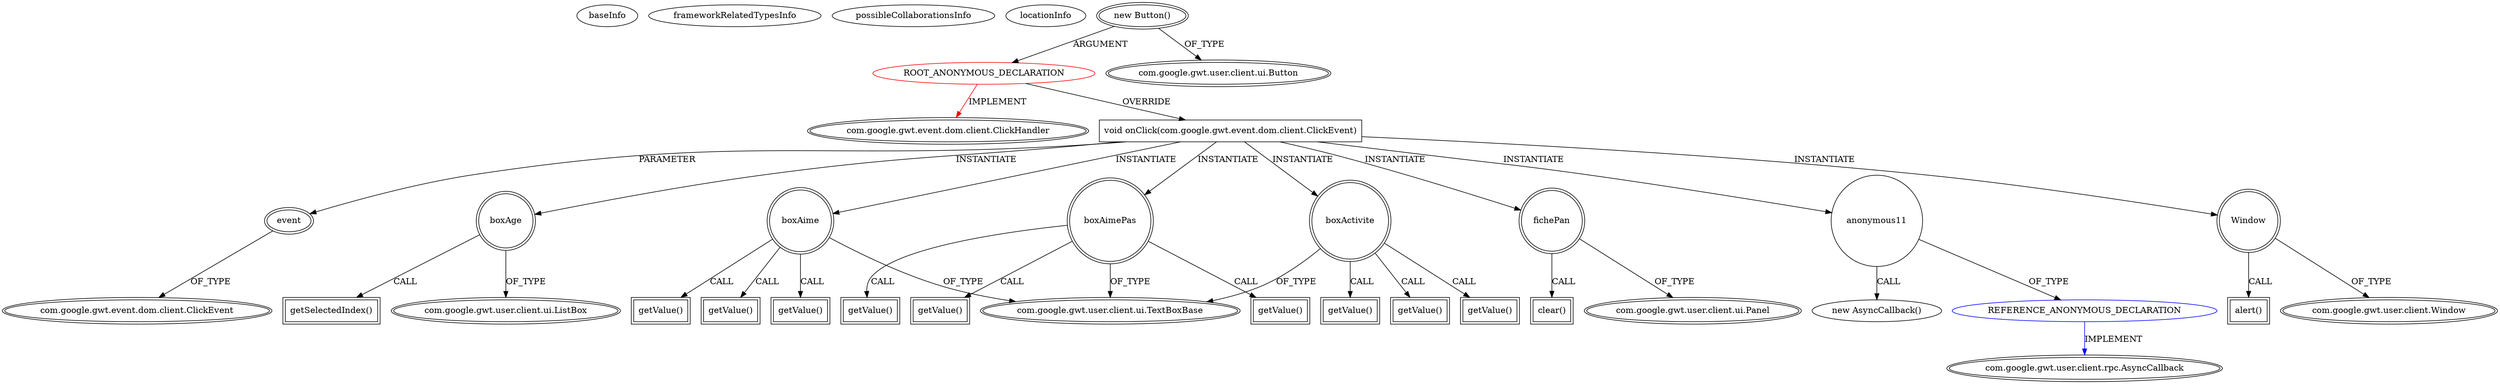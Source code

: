 digraph {
baseInfo[graphId=279,category="extension_graph",isAnonymous=true,possibleRelation=true]
frameworkRelatedTypesInfo[0="com.google.gwt.event.dom.client.ClickHandler"]
possibleCollaborationsInfo[0="279~OVERRIDING_METHOD_DECLARATION-INSTANTIATION-~com.google.gwt.event.dom.client.ClickHandler ~com.google.gwt.user.client.rpc.AsyncCallback ~true~true"]
locationInfo[projectName="MainMain-ChatCafeine",filePath="/MainMain-ChatCafeine/ChatCafeine-master/ChatCafeine/src/sources/client/vue/profil/ProfilPanel.java",contextSignature="void configModifPan()",graphId="279"]
0[label="ROOT_ANONYMOUS_DECLARATION",vertexType="ROOT_ANONYMOUS_DECLARATION",isFrameworkType=false,color=red]
1[label="com.google.gwt.event.dom.client.ClickHandler",vertexType="FRAMEWORK_INTERFACE_TYPE",isFrameworkType=true,peripheries=2]
2[label="new Button()",vertexType="OUTSIDE_CONSTRUCTOR_CALL",isFrameworkType=true,peripheries=2]
3[label="com.google.gwt.user.client.ui.Button",vertexType="FRAMEWORK_CLASS_TYPE",isFrameworkType=true,peripheries=2]
4[label="void onClick(com.google.gwt.event.dom.client.ClickEvent)",vertexType="OVERRIDING_METHOD_DECLARATION",isFrameworkType=false,shape=box]
5[label="event",vertexType="PARAMETER_DECLARATION",isFrameworkType=true,peripheries=2]
6[label="com.google.gwt.event.dom.client.ClickEvent",vertexType="FRAMEWORK_CLASS_TYPE",isFrameworkType=true,peripheries=2]
7[label="boxAge",vertexType="VARIABLE_EXPRESION",isFrameworkType=true,peripheries=2,shape=circle]
9[label="com.google.gwt.user.client.ui.ListBox",vertexType="FRAMEWORK_CLASS_TYPE",isFrameworkType=true,peripheries=2]
8[label="getSelectedIndex()",vertexType="INSIDE_CALL",isFrameworkType=true,peripheries=2,shape=box]
10[label="boxActivite",vertexType="VARIABLE_EXPRESION",isFrameworkType=true,peripheries=2,shape=circle]
12[label="com.google.gwt.user.client.ui.TextBoxBase",vertexType="FRAMEWORK_CLASS_TYPE",isFrameworkType=true,peripheries=2]
11[label="getValue()",vertexType="INSIDE_CALL",isFrameworkType=true,peripheries=2,shape=box]
14[label="getValue()",vertexType="INSIDE_CALL",isFrameworkType=true,peripheries=2,shape=box]
15[label="boxAime",vertexType="VARIABLE_EXPRESION",isFrameworkType=true,peripheries=2,shape=circle]
16[label="getValue()",vertexType="INSIDE_CALL",isFrameworkType=true,peripheries=2,shape=box]
19[label="getValue()",vertexType="INSIDE_CALL",isFrameworkType=true,peripheries=2,shape=box]
20[label="boxAimePas",vertexType="VARIABLE_EXPRESION",isFrameworkType=true,peripheries=2,shape=circle]
21[label="getValue()",vertexType="INSIDE_CALL",isFrameworkType=true,peripheries=2,shape=box]
24[label="getValue()",vertexType="INSIDE_CALL",isFrameworkType=true,peripheries=2,shape=box]
25[label="fichePan",vertexType="VARIABLE_EXPRESION",isFrameworkType=true,peripheries=2,shape=circle]
27[label="com.google.gwt.user.client.ui.Panel",vertexType="FRAMEWORK_CLASS_TYPE",isFrameworkType=true,peripheries=2]
26[label="clear()",vertexType="INSIDE_CALL",isFrameworkType=true,peripheries=2,shape=box]
29[label="getValue()",vertexType="INSIDE_CALL",isFrameworkType=true,peripheries=2,shape=box]
31[label="getValue()",vertexType="INSIDE_CALL",isFrameworkType=true,peripheries=2,shape=box]
33[label="getValue()",vertexType="INSIDE_CALL",isFrameworkType=true,peripheries=2,shape=box]
35[label="anonymous11",vertexType="VARIABLE_EXPRESION",isFrameworkType=false,shape=circle]
36[label="REFERENCE_ANONYMOUS_DECLARATION",vertexType="REFERENCE_ANONYMOUS_DECLARATION",isFrameworkType=false,color=blue]
37[label="com.google.gwt.user.client.rpc.AsyncCallback",vertexType="FRAMEWORK_INTERFACE_TYPE",isFrameworkType=true,peripheries=2]
34[label="new AsyncCallback()",vertexType="CONSTRUCTOR_CALL",isFrameworkType=false]
38[label="Window",vertexType="VARIABLE_EXPRESION",isFrameworkType=true,peripheries=2,shape=circle]
40[label="com.google.gwt.user.client.Window",vertexType="FRAMEWORK_CLASS_TYPE",isFrameworkType=true,peripheries=2]
39[label="alert()",vertexType="INSIDE_CALL",isFrameworkType=true,peripheries=2,shape=box]
0->1[label="IMPLEMENT",color=red]
2->0[label="ARGUMENT"]
2->3[label="OF_TYPE"]
0->4[label="OVERRIDE"]
5->6[label="OF_TYPE"]
4->5[label="PARAMETER"]
4->7[label="INSTANTIATE"]
7->9[label="OF_TYPE"]
7->8[label="CALL"]
4->10[label="INSTANTIATE"]
10->12[label="OF_TYPE"]
10->11[label="CALL"]
10->14[label="CALL"]
4->15[label="INSTANTIATE"]
15->12[label="OF_TYPE"]
15->16[label="CALL"]
15->19[label="CALL"]
4->20[label="INSTANTIATE"]
20->12[label="OF_TYPE"]
20->21[label="CALL"]
20->24[label="CALL"]
4->25[label="INSTANTIATE"]
25->27[label="OF_TYPE"]
25->26[label="CALL"]
15->29[label="CALL"]
20->31[label="CALL"]
10->33[label="CALL"]
4->35[label="INSTANTIATE"]
36->37[label="IMPLEMENT",color=blue]
35->36[label="OF_TYPE"]
35->34[label="CALL"]
4->38[label="INSTANTIATE"]
38->40[label="OF_TYPE"]
38->39[label="CALL"]
}
